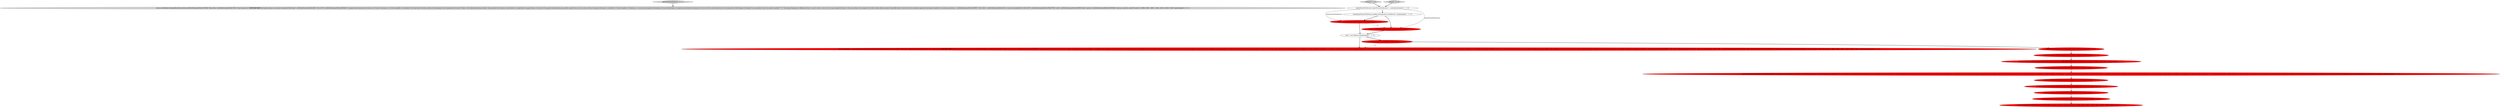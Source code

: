 digraph {
20 [style = filled, label = "getSliceTheoremPaper['0', '0', '1']", fillcolor = lightgray, shape = diamond image = "AAA0AAABBB3BBB"];
18 [style = filled, label = "setUp['0', '1', '0']", fillcolor = lightgray, shape = diamond image = "AAA0AAABBB2BBB"];
7 [style = filled, label = "entry = new BibEntry()@@@6@@@['1', '1', '0']", fillcolor = white, shape = ellipse image = "AAA0AAABBB1BBB"];
17 [style = filled, label = "sliceTheoremPaper = new BibEntry(StandardEntryType.Article).withField(StandardField.AUTHOR,\"Tobias Diez\").withField(StandardField.TITLE,\"Slice theorem for Fr鐃緒申鐃緒申鐃緒申chet group actions and covariant symplectic field theory\").withField(StandardField.DATE,\"2014-05-09\").withField(StandardField.ABSTRACT,\"A general slice theorem for the action of a Fr\'echet Lie group on a Fr\'echet manifolds is established. The Nash-Moser theorem provides the fundamental tool to generalize the result of Palais to this infinite-dimensional setting. The presented slice theorem is illustrated by its application to gauge theories: the action of the gauge transformation group admits smooth slices at every point and thus the gauge orbit space is stratified by Fr\'echet manifolds. Furthermore, a covariant and symplectic formulation of classical field theory is proposed and extensively discussed. At the root of this novel framework is the incorporation of field degrees of freedom F and spacetime M into the product manifold F * M. The induced bigrading of differential forms is used in order to carry over the usual symplectic theory to this new setting. The examples of the Klein-Gordon field and general Yang-Mills theory illustrate that the presented approach conveniently handles the occurring symmetries.\").withField(StandardField.EPRINT,\"1405.2249\").withField(StandardField.FILE,\":http\://arxiv.org/pdf/1405.2249v1:PDF\").withField(StandardField.EPRINTTYPE,\"arXiv\").withField(StandardField.EPRINTCLASS,\"math-ph\").withField(StandardField.KEYWORDS,\"math-ph, math.DG, math.MP, math.SG, 58B99, 58Z05, 58B25, 22E65, 58D19, 53D20, 53D42\")@@@7@@@['0', '1', '0']", fillcolor = red, shape = ellipse image = "AAA1AAABBB2BBB"];
4 [style = filled, label = "sliceTheoremPaper.setField(StandardField.DATE,\"2014-05-09\")@@@11@@@['1', '0', '0']", fillcolor = red, shape = ellipse image = "AAA1AAABBB1BBB"];
3 [style = filled, label = "sliceTheoremPaper = new BibEntry()@@@7@@@['1', '0', '0']", fillcolor = red, shape = ellipse image = "AAA1AAABBB1BBB"];
6 [style = filled, label = "setUp['1', '0', '0']", fillcolor = lightgray, shape = diamond image = "AAA0AAABBB1BBB"];
13 [style = filled, label = "when(importFormatPreferences.getKeywordSeparator()).thenReturn(',')@@@4@@@['1', '1', '0']", fillcolor = white, shape = ellipse image = "AAA0AAABBB1BBB"];
8 [style = filled, label = "sliceTheoremPaper.setField(StandardField.ABSTRACT,\"A general slice theorem for the action of a Fr\'echet Lie group on a Fr\'echet manifolds is established. The Nash-Moser theorem provides the fundamental tool to generalize the result of Palais to this infinite-dimensional setting. The presented slice theorem is illustrated by its application to gauge theories: the action of the gauge transformation group admits smooth slices at every point and thus the gauge orbit space is stratified by Fr\'echet manifolds. Furthermore, a covariant and symplectic formulation of classical field theory is proposed and extensively discussed. At the root of this novel framework is the incorporation of field degrees of freedom F and spacetime M into the product manifold F * M. The induced bigrading of differential forms is used in order to carry over the usual symplectic theory to this new setting. The examples of the Klein-Gordon field and general Yang-Mills theory illustrate that the presented approach conveniently handles the occurring symmetries.\")@@@12@@@['1', '0', '0']", fillcolor = red, shape = ellipse image = "AAA1AAABBB1BBB"];
2 [style = filled, label = "sliceTheoremPaper.setField(StandardField.FILE,\":http\://arxiv.org/pdf/1405.2249v1:PDF\")@@@14@@@['1', '0', '0']", fillcolor = red, shape = ellipse image = "AAA1AAABBB1BBB"];
1 [style = filled, label = "sliceTheoremPaper.setType(StandardEntryType.Article)@@@8@@@['1', '0', '0']", fillcolor = red, shape = ellipse image = "AAA1AAABBB1BBB"];
15 [style = filled, label = "sliceTheoremPaper.setField(StandardField.EPRINT,\"1405.2249\")@@@13@@@['1', '0', '0']", fillcolor = red, shape = ellipse image = "AAA1AAABBB1BBB"];
0 [style = filled, label = "sliceTheoremPaper.setField(StandardField.EPRINTCLASS,\"math-ph\")@@@16@@@['1', '0', '0']", fillcolor = red, shape = ellipse image = "AAA1AAABBB1BBB"];
19 [style = filled, label = "return new BibEntry(StandardEntryType.Article).withField(StandardField.AUTHOR,\"Tobias Diez\").withField(StandardField.TITLE,\"Slice theorem for Fr鐃緒申鐃緒申鐃緒申chet group actions and covariant symplectic field theory\").withField(StandardField.DATE,\"2014-05-09\").withField(StandardField.ABSTRACT,\"A general slice theorem for the action of a Fr\'echet Lie group on a Fr\'echet manifolds is established. The Nash-Moser theorem provides the fundamental tool to generalize the result of Palais to this infinite-dimensional setting. The presented slice theorem is illustrated by its application to gauge theories: the action of the gauge transformation group admits smooth slices at every point and thus the gauge orbit space is stratified by Fr\'echet manifolds. Furthermore, a covariant and symplectic formulation of classical field theory is proposed and extensively discussed. At the root of this novel framework is the incorporation of field degrees of freedom F and spacetime M into the product manifold F * M. The induced bigrading of differential forms is used in order to carry over the usual symplectic theory to this new setting. The examples of the Klein-Gordon field and general Yang-Mills theory illustrate that the presented approach conveniently handles the occurring symmetries.\").withField(StandardField.EPRINT,\"1405.2249v1\").withField(StandardField.FILE,\":http\://arxiv.org/pdf/1405.2249v1:PDF\").withField(StandardField.EPRINTTYPE,\"arXiv\").withField(StandardField.EPRINTCLASS,\"math-ph\").withField(StandardField.KEYWORDS,\"math-ph, math.DG, math.MP, math.SG, 58B99, 58Z05, 58B25, 22E65, 58D19, 53D20, 53D42\")@@@3@@@['0', '0', '1']", fillcolor = lightgray, shape = ellipse image = "AAA0AAABBB3BBB"];
10 [style = filled, label = "ImportFormatPreferences importFormatPreferences = mock()@@@3@@@['1', '1', '0']", fillcolor = white, shape = ellipse image = "AAA0AAABBB1BBB"];
9 [style = filled, label = "sliceTheoremPaper.setField(StandardField.KEYWORDS,\"math-ph, math.DG, math.MP, math.SG, 58B99, 58Z05, 58B25, 22E65, 58D19, 53D20, 53D42\")@@@17@@@['1', '0', '0']", fillcolor = red, shape = ellipse image = "AAA1AAABBB1BBB"];
11 [style = filled, label = "finder = new ArXiv(importFormatPreferences)@@@5@@@['1', '0', '0']", fillcolor = red, shape = ellipse image = "AAA1AAABBB1BBB"];
16 [style = filled, label = "fetcher = new ArXiv(importFormatPreferences)@@@5@@@['0', '1', '0']", fillcolor = red, shape = ellipse image = "AAA1AAABBB2BBB"];
12 [style = filled, label = "sliceTheoremPaper.setField(StandardField.EPRINTTYPE,\"arXiv\")@@@15@@@['1', '0', '0']", fillcolor = red, shape = ellipse image = "AAA1AAABBB1BBB"];
14 [style = filled, label = "sliceTheoremPaper.setField(StandardField.AUTHOR,\"Tobias Diez\")@@@9@@@['1', '0', '0']", fillcolor = red, shape = ellipse image = "AAA1AAABBB1BBB"];
5 [style = filled, label = "sliceTheoremPaper.setField(StandardField.TITLE,\"Slice theorem for Fr鐃緒申鐃緒申鐃緒申chet group actions and covariant symplectic field theory\")@@@10@@@['1', '0', '0']", fillcolor = red, shape = ellipse image = "AAA1AAABBB1BBB"];
15->2 [style = bold, label=""];
0->9 [style = bold, label=""];
3->17 [style = dashed, label="0"];
7->17 [style = bold, label=""];
8->15 [style = bold, label=""];
3->1 [style = bold, label=""];
11->16 [style = dashed, label="0"];
16->7 [style = bold, label=""];
12->0 [style = bold, label=""];
13->11 [style = bold, label=""];
13->16 [style = bold, label=""];
7->3 [style = bold, label=""];
2->12 [style = bold, label=""];
18->10 [style = bold, label=""];
10->13 [style = bold, label=""];
10->11 [style = solid, label="importFormatPreferences"];
10->16 [style = solid, label="importFormatPreferences"];
6->10 [style = bold, label=""];
5->4 [style = bold, label=""];
4->8 [style = bold, label=""];
1->14 [style = bold, label=""];
20->19 [style = bold, label=""];
11->7 [style = bold, label=""];
14->5 [style = bold, label=""];
}
